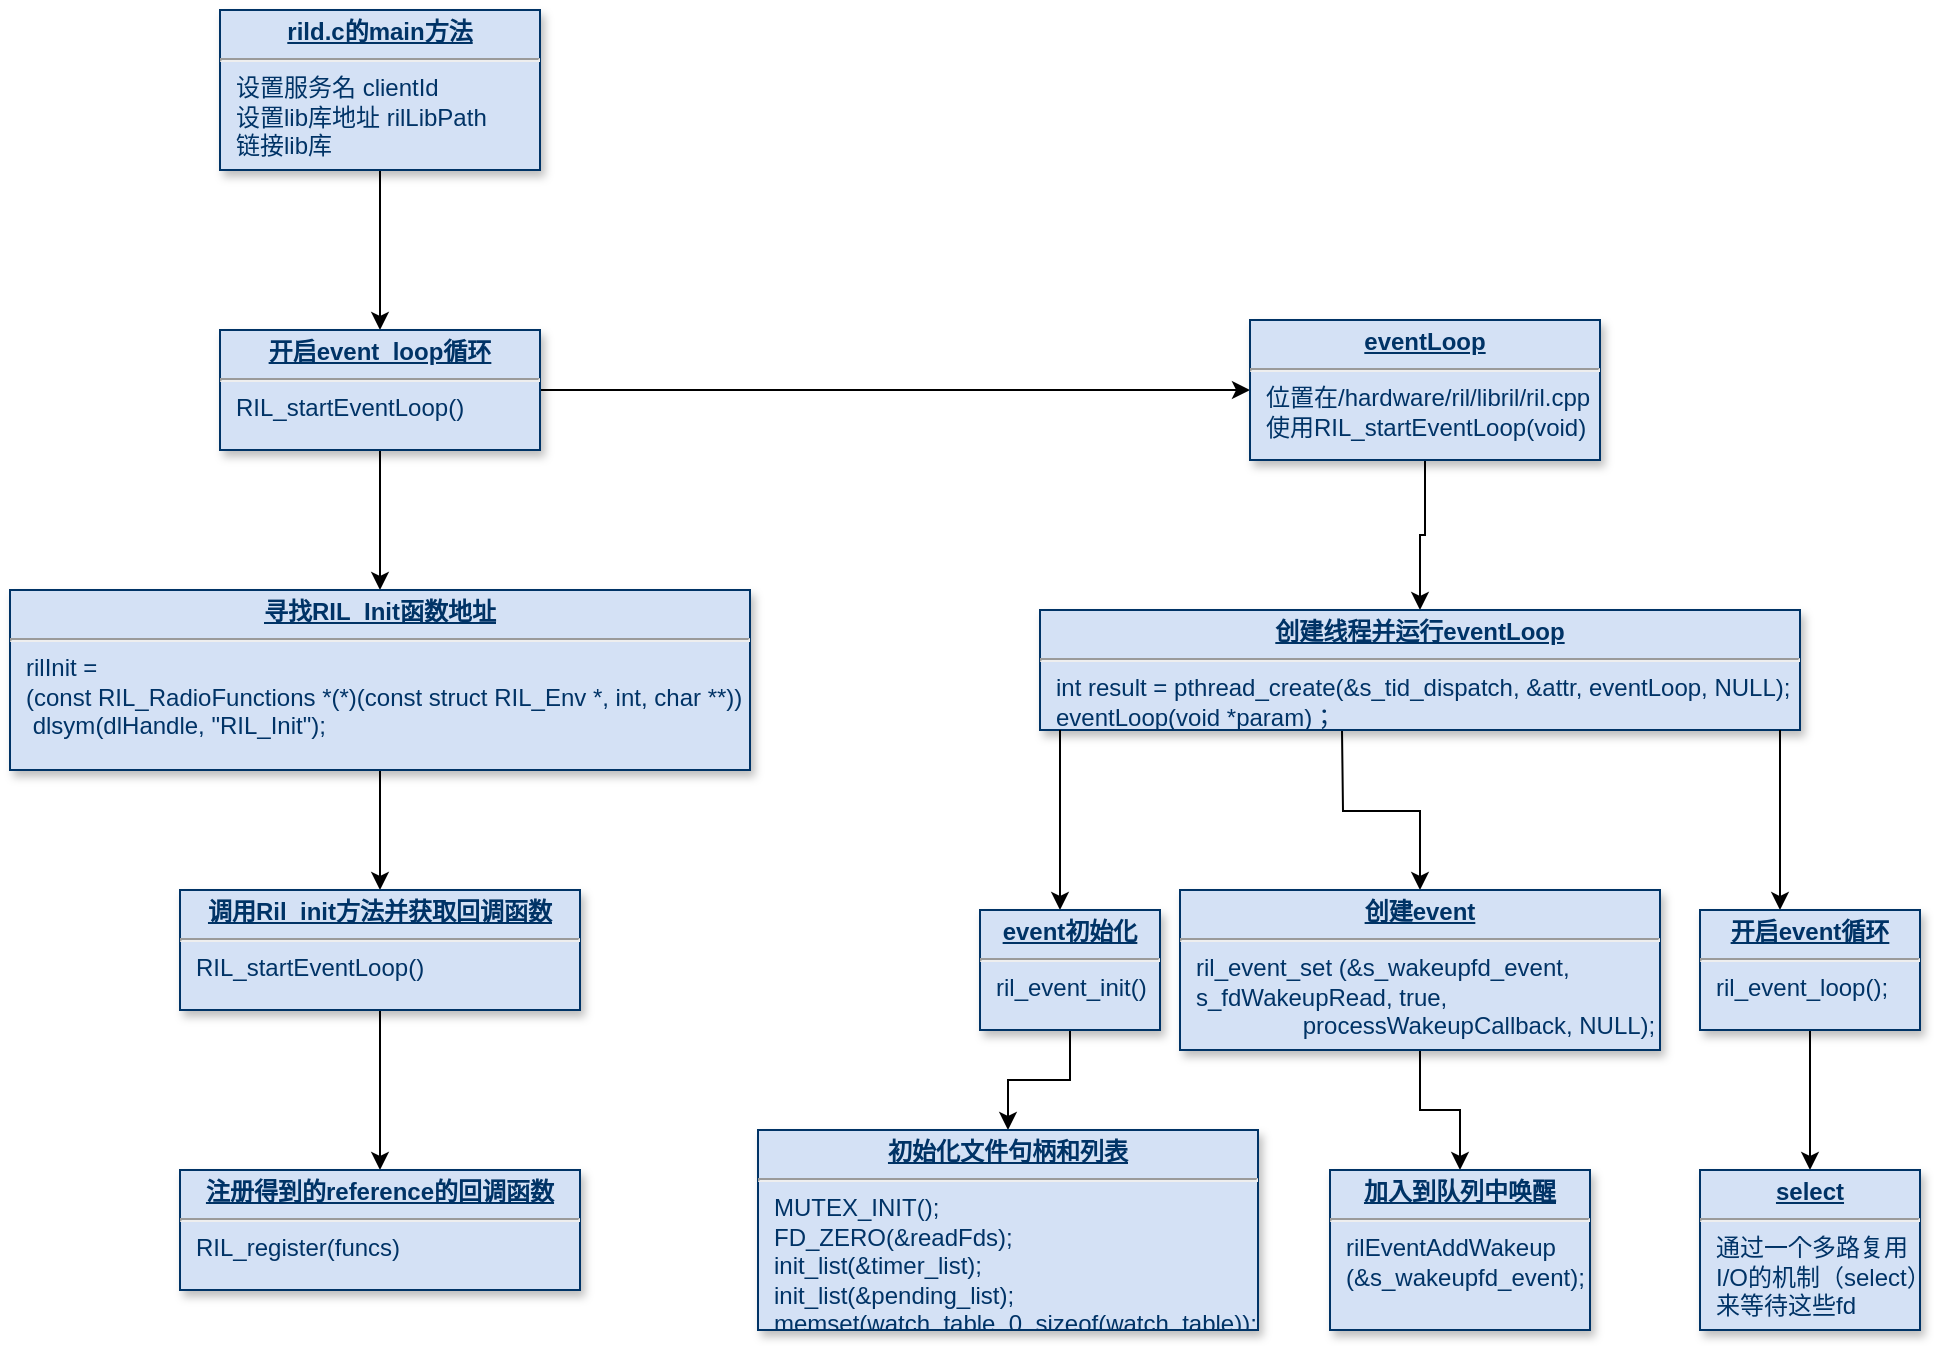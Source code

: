 <mxfile version="15.7.4" type="github">
  <diagram name="Page-1" id="efa7a0a1-bf9b-a30e-e6df-94a7791c09e9">
    <mxGraphModel dx="1422" dy="762" grid="1" gridSize="10" guides="1" tooltips="1" connect="1" arrows="1" fold="1" page="1" pageScale="1" pageWidth="1654" pageHeight="2336" background="none" math="0" shadow="0">
      <root>
        <mxCell id="0" />
        <mxCell id="1" parent="0" />
        <mxCell id="EKuOJ4cv29JxxuzC1nA7-30" value="" style="edgeStyle=orthogonalEdgeStyle;rounded=0;orthogonalLoop=1;jettySize=auto;html=1;" edge="1" parent="1" source="29" target="EKuOJ4cv29JxxuzC1nA7-29">
          <mxGeometry relative="1" as="geometry" />
        </mxCell>
        <mxCell id="29" value="&lt;p style=&quot;margin: 4px 0px 0px ; text-align: center&quot;&gt;&lt;b&gt;&lt;u&gt;rild.c的main方法&lt;/u&gt;&lt;/b&gt;&lt;br&gt;&lt;/p&gt;&lt;hr&gt;&lt;p style=&quot;margin: 0px ; margin-left: 8px&quot;&gt;设置服务名 clientId&lt;/p&gt;&lt;p style=&quot;margin: 0px ; margin-left: 8px&quot;&gt;设置lib库地址 rilLibPath&lt;br&gt;&lt;/p&gt;&lt;p style=&quot;margin: 0px ; margin-left: 8px&quot;&gt;链接lib库&lt;br&gt;&lt;/p&gt;" style="verticalAlign=top;align=left;overflow=fill;fontSize=12;fontFamily=Helvetica;html=1;strokeColor=#003366;shadow=1;fillColor=#D4E1F5;fontColor=#003366" parent="1" vertex="1">
          <mxGeometry x="720" y="70" width="160" height="80" as="geometry" />
        </mxCell>
        <mxCell id="EKuOJ4cv29JxxuzC1nA7-32" value="" style="edgeStyle=orthogonalEdgeStyle;rounded=0;orthogonalLoop=1;jettySize=auto;html=1;" edge="1" parent="1" source="EKuOJ4cv29JxxuzC1nA7-29" target="EKuOJ4cv29JxxuzC1nA7-31">
          <mxGeometry relative="1" as="geometry" />
        </mxCell>
        <mxCell id="EKuOJ4cv29JxxuzC1nA7-38" value="" style="edgeStyle=orthogonalEdgeStyle;rounded=0;orthogonalLoop=1;jettySize=auto;html=1;" edge="1" parent="1" source="EKuOJ4cv29JxxuzC1nA7-29" target="EKuOJ4cv29JxxuzC1nA7-37">
          <mxGeometry relative="1" as="geometry" />
        </mxCell>
        <mxCell id="EKuOJ4cv29JxxuzC1nA7-29" value="&lt;p style=&quot;margin: 4px 0px 0px ; text-align: center&quot;&gt;&lt;b&gt;&lt;u&gt;开启event_loop循环&lt;/u&gt;&lt;/b&gt;&lt;br&gt;&lt;/p&gt;&lt;hr&gt;&lt;p style=&quot;margin: 0px ; margin-left: 8px&quot;&gt;RIL_startEventLoop()&lt;br&gt;&lt;/p&gt;" style="verticalAlign=top;align=left;overflow=fill;fontSize=12;fontFamily=Helvetica;html=1;strokeColor=#003366;shadow=1;fillColor=#D4E1F5;fontColor=#003366" vertex="1" parent="1">
          <mxGeometry x="720" y="230" width="160" height="60" as="geometry" />
        </mxCell>
        <mxCell id="EKuOJ4cv29JxxuzC1nA7-34" value="" style="edgeStyle=orthogonalEdgeStyle;rounded=0;orthogonalLoop=1;jettySize=auto;html=1;" edge="1" parent="1" source="EKuOJ4cv29JxxuzC1nA7-31" target="EKuOJ4cv29JxxuzC1nA7-33">
          <mxGeometry relative="1" as="geometry" />
        </mxCell>
        <mxCell id="EKuOJ4cv29JxxuzC1nA7-31" value="&lt;p style=&quot;margin: 4px 0px 0px ; text-align: center&quot;&gt;&lt;b&gt;&lt;u&gt;寻找RIL_Init函数地址&lt;/u&gt;&lt;/b&gt;&lt;br&gt;&lt;/p&gt;&lt;hr&gt;&lt;p style=&quot;margin: 0px ; margin-left: 8px&quot;&gt;rilInit =&lt;/p&gt;&lt;p style=&quot;margin: 0px ; margin-left: 8px&quot;&gt;(const RIL_Radio&lt;span&gt;Functions&amp;nbsp;&lt;/span&gt;&lt;span&gt;*(*)(const&amp;nbsp;&lt;/span&gt;&lt;span&gt;struct RIL_Env *,&amp;nbsp;&lt;/span&gt;&lt;span&gt;int, char **))&lt;/span&gt;&lt;/p&gt;&lt;p style=&quot;margin: 0px ; margin-left: 8px&quot;&gt;&amp;nbsp;&lt;span&gt;dlsym&lt;/span&gt;&lt;span&gt;(dlHandle, &quot;RIL_Init&quot;);&lt;/span&gt;&lt;/p&gt;" style="verticalAlign=top;align=left;overflow=fill;fontSize=12;fontFamily=Helvetica;html=1;strokeColor=#003366;shadow=1;fillColor=#D4E1F5;fontColor=#003366" vertex="1" parent="1">
          <mxGeometry x="615" y="360" width="370" height="90" as="geometry" />
        </mxCell>
        <mxCell id="EKuOJ4cv29JxxuzC1nA7-36" value="" style="edgeStyle=orthogonalEdgeStyle;rounded=0;orthogonalLoop=1;jettySize=auto;html=1;" edge="1" parent="1" source="EKuOJ4cv29JxxuzC1nA7-33" target="EKuOJ4cv29JxxuzC1nA7-35">
          <mxGeometry relative="1" as="geometry" />
        </mxCell>
        <mxCell id="EKuOJ4cv29JxxuzC1nA7-33" value="&lt;p style=&quot;margin: 4px 0px 0px ; text-align: center&quot;&gt;&lt;b&gt;&lt;u&gt;调用Ril_init方法并获取回调函数&lt;/u&gt;&lt;/b&gt;&lt;br&gt;&lt;/p&gt;&lt;hr&gt;&lt;p style=&quot;margin: 0px ; margin-left: 8px&quot;&gt;RIL_startEventLoop()&lt;br&gt;&lt;/p&gt;" style="verticalAlign=top;align=left;overflow=fill;fontSize=12;fontFamily=Helvetica;html=1;strokeColor=#003366;shadow=1;fillColor=#D4E1F5;fontColor=#003366" vertex="1" parent="1">
          <mxGeometry x="700" y="510" width="200" height="60" as="geometry" />
        </mxCell>
        <mxCell id="EKuOJ4cv29JxxuzC1nA7-35" value="&lt;p style=&quot;margin: 4px 0px 0px ; text-align: center&quot;&gt;&lt;b&gt;&lt;u&gt;注册得到的reference的回调函数&lt;/u&gt;&lt;/b&gt;&lt;br&gt;&lt;/p&gt;&lt;hr&gt;&lt;p style=&quot;margin: 0px ; margin-left: 8px&quot;&gt;RIL_register(funcs)&lt;br&gt;&lt;/p&gt;" style="verticalAlign=top;align=left;overflow=fill;fontSize=12;fontFamily=Helvetica;html=1;strokeColor=#003366;shadow=1;fillColor=#D4E1F5;fontColor=#003366" vertex="1" parent="1">
          <mxGeometry x="700" y="650" width="200" height="60" as="geometry" />
        </mxCell>
        <mxCell id="EKuOJ4cv29JxxuzC1nA7-42" value="" style="edgeStyle=orthogonalEdgeStyle;rounded=0;orthogonalLoop=1;jettySize=auto;html=1;" edge="1" parent="1" source="EKuOJ4cv29JxxuzC1nA7-37" target="EKuOJ4cv29JxxuzC1nA7-41">
          <mxGeometry relative="1" as="geometry" />
        </mxCell>
        <mxCell id="EKuOJ4cv29JxxuzC1nA7-37" value="&lt;p style=&quot;margin: 4px 0px 0px ; text-align: center&quot;&gt;&lt;b&gt;&lt;u&gt;eventLoop&lt;/u&gt;&lt;/b&gt;&lt;br&gt;&lt;/p&gt;&lt;hr&gt;&lt;p style=&quot;margin: 0px ; margin-left: 8px&quot;&gt;位置在/hardware/ril/libril/ril.cpp&lt;br&gt;&lt;/p&gt;&lt;p style=&quot;margin: 0px ; margin-left: 8px&quot;&gt;使用RIL_startEventLoop(void)&lt;br&gt;&lt;/p&gt;" style="verticalAlign=top;align=left;overflow=fill;fontSize=12;fontFamily=Helvetica;html=1;strokeColor=#003366;shadow=1;fillColor=#D4E1F5;fontColor=#003366" vertex="1" parent="1">
          <mxGeometry x="1235" y="225" width="175" height="70" as="geometry" />
        </mxCell>
        <mxCell id="EKuOJ4cv29JxxuzC1nA7-44" value="" style="edgeStyle=orthogonalEdgeStyle;rounded=0;orthogonalLoop=1;jettySize=auto;html=1;" edge="1" parent="1" target="EKuOJ4cv29JxxuzC1nA7-43">
          <mxGeometry relative="1" as="geometry">
            <mxPoint x="1281" y="430" as="sourcePoint" />
          </mxGeometry>
        </mxCell>
        <mxCell id="EKuOJ4cv29JxxuzC1nA7-41" value="&lt;p style=&quot;margin: 4px 0px 0px ; text-align: center&quot;&gt;&lt;b&gt;&lt;u&gt;创建线程并运行eventLoop&lt;/u&gt;&lt;/b&gt;&lt;br&gt;&lt;/p&gt;&lt;hr&gt;&lt;p style=&quot;margin: 0px ; margin-left: 8px&quot;&gt;int result = pthread_create(&amp;amp;s_tid_dispatch, &amp;amp;attr, eventLoop, NULL);&lt;br&gt;&lt;/p&gt;&lt;p style=&quot;margin: 0px ; margin-left: 8px&quot;&gt;eventLoop(void *param)；&lt;br&gt;&lt;/p&gt;" style="verticalAlign=top;align=left;overflow=fill;fontSize=12;fontFamily=Helvetica;html=1;strokeColor=#003366;shadow=1;fillColor=#D4E1F5;fontColor=#003366" vertex="1" parent="1">
          <mxGeometry x="1130" y="370" width="380" height="60" as="geometry" />
        </mxCell>
        <mxCell id="EKuOJ4cv29JxxuzC1nA7-52" value="" style="edgeStyle=orthogonalEdgeStyle;rounded=0;orthogonalLoop=1;jettySize=auto;html=1;" edge="1" parent="1" source="EKuOJ4cv29JxxuzC1nA7-43" target="EKuOJ4cv29JxxuzC1nA7-51">
          <mxGeometry relative="1" as="geometry" />
        </mxCell>
        <mxCell id="EKuOJ4cv29JxxuzC1nA7-43" value="&lt;p style=&quot;margin: 4px 0px 0px ; text-align: center&quot;&gt;&lt;b&gt;&lt;u&gt;创建event&lt;/u&gt;&lt;/b&gt;&lt;br&gt;&lt;/p&gt;&lt;hr&gt;&lt;p style=&quot;margin: 0px ; margin-left: 8px&quot;&gt;ril_event_set (&amp;amp;s_wakeupfd_event,&amp;nbsp;&lt;/p&gt;&lt;p style=&quot;margin: 0px ; margin-left: 8px&quot;&gt;s_fdWakeupRead, true,&lt;/p&gt;&lt;p style=&quot;margin: 0px ; margin-left: 8px&quot;&gt;&amp;nbsp; &amp;nbsp; &amp;nbsp; &amp;nbsp; &amp;nbsp; &amp;nbsp; &amp;nbsp; &amp;nbsp; processWakeupCallback, NULL);&lt;/p&gt;" style="verticalAlign=top;align=left;overflow=fill;fontSize=12;fontFamily=Helvetica;html=1;strokeColor=#003366;shadow=1;fillColor=#D4E1F5;fontColor=#003366" vertex="1" parent="1">
          <mxGeometry x="1200" y="510" width="240" height="80" as="geometry" />
        </mxCell>
        <mxCell id="EKuOJ4cv29JxxuzC1nA7-45" value="" style="endArrow=classic;html=1;rounded=0;" edge="1" parent="1">
          <mxGeometry width="50" height="50" relative="1" as="geometry">
            <mxPoint x="1140" y="430" as="sourcePoint" />
            <mxPoint x="1140" y="520" as="targetPoint" />
          </mxGeometry>
        </mxCell>
        <mxCell id="EKuOJ4cv29JxxuzC1nA7-50" value="" style="edgeStyle=orthogonalEdgeStyle;rounded=0;orthogonalLoop=1;jettySize=auto;html=1;" edge="1" parent="1" source="EKuOJ4cv29JxxuzC1nA7-46" target="EKuOJ4cv29JxxuzC1nA7-49">
          <mxGeometry relative="1" as="geometry" />
        </mxCell>
        <mxCell id="EKuOJ4cv29JxxuzC1nA7-46" value="&lt;p style=&quot;margin: 4px 0px 0px ; text-align: center&quot;&gt;&lt;b&gt;&lt;u&gt;event初始化&lt;/u&gt;&lt;/b&gt;&lt;br&gt;&lt;/p&gt;&lt;hr&gt;&lt;p style=&quot;margin: 0px ; margin-left: 8px&quot;&gt;ril_event_init()&lt;br&gt;&lt;/p&gt;" style="verticalAlign=top;align=left;overflow=fill;fontSize=12;fontFamily=Helvetica;html=1;strokeColor=#003366;shadow=1;fillColor=#D4E1F5;fontColor=#003366" vertex="1" parent="1">
          <mxGeometry x="1100" y="520" width="90" height="60" as="geometry" />
        </mxCell>
        <mxCell id="EKuOJ4cv29JxxuzC1nA7-49" value="&lt;p style=&quot;margin: 4px 0px 0px ; text-align: center&quot;&gt;&lt;b&gt;&lt;u&gt;初始化文件句柄和列表&lt;/u&gt;&lt;/b&gt;&lt;br&gt;&lt;/p&gt;&lt;hr&gt;&lt;p style=&quot;margin: 0px ; margin-left: 8px&quot;&gt;MUTEX_INIT();&lt;/p&gt;&lt;p style=&quot;margin: 0px ; margin-left: 8px&quot;&gt;FD_ZERO(&amp;amp;readFds);&lt;/p&gt;&lt;p style=&quot;margin: 0px ; margin-left: 8px&quot;&gt;init_list(&amp;amp;timer_list);&lt;/p&gt;&lt;p style=&quot;margin: 0px ; margin-left: 8px&quot;&gt;init_list(&amp;amp;pending_list);&lt;/p&gt;&lt;p style=&quot;margin: 0px ; margin-left: 8px&quot;&gt;memset(watch_table, 0, sizeof(watch_table));&lt;/p&gt;" style="verticalAlign=top;align=left;overflow=fill;fontSize=12;fontFamily=Helvetica;html=1;strokeColor=#003366;shadow=1;fillColor=#D4E1F5;fontColor=#003366" vertex="1" parent="1">
          <mxGeometry x="989" y="630" width="250" height="100" as="geometry" />
        </mxCell>
        <mxCell id="EKuOJ4cv29JxxuzC1nA7-51" value="&lt;p style=&quot;margin: 4px 0px 0px ; text-align: center&quot;&gt;&lt;b&gt;&lt;u&gt;加入到队列中唤醒&lt;/u&gt;&lt;/b&gt;&lt;br&gt;&lt;/p&gt;&lt;hr&gt;&lt;p style=&quot;margin: 0px ; margin-left: 8px&quot;&gt;rilEventAddWakeup&amp;nbsp;&lt;/p&gt;&lt;p style=&quot;margin: 0px ; margin-left: 8px&quot;&gt;(&amp;amp;s_wakeupfd_event);&lt;br&gt;&lt;/p&gt;" style="verticalAlign=top;align=left;overflow=fill;fontSize=12;fontFamily=Helvetica;html=1;strokeColor=#003366;shadow=1;fillColor=#D4E1F5;fontColor=#003366" vertex="1" parent="1">
          <mxGeometry x="1275" y="650" width="130" height="80" as="geometry" />
        </mxCell>
        <mxCell id="EKuOJ4cv29JxxuzC1nA7-61" value="" style="endArrow=classic;html=1;rounded=0;" edge="1" parent="1">
          <mxGeometry width="50" height="50" relative="1" as="geometry">
            <mxPoint x="1500" y="430" as="sourcePoint" />
            <mxPoint x="1500" y="520" as="targetPoint" />
          </mxGeometry>
        </mxCell>
        <mxCell id="EKuOJ4cv29JxxuzC1nA7-65" value="" style="edgeStyle=orthogonalEdgeStyle;rounded=0;orthogonalLoop=1;jettySize=auto;html=1;" edge="1" parent="1" source="EKuOJ4cv29JxxuzC1nA7-62" target="EKuOJ4cv29JxxuzC1nA7-64">
          <mxGeometry relative="1" as="geometry" />
        </mxCell>
        <mxCell id="EKuOJ4cv29JxxuzC1nA7-62" value="&lt;p style=&quot;margin: 4px 0px 0px ; text-align: center&quot;&gt;&lt;b&gt;&lt;u&gt;开启event循环&lt;/u&gt;&lt;/b&gt;&lt;br&gt;&lt;/p&gt;&lt;hr&gt;&lt;p style=&quot;margin: 0px ; margin-left: 8px&quot;&gt;ril_event_loop();&lt;br&gt;&lt;/p&gt;" style="verticalAlign=top;align=left;overflow=fill;fontSize=12;fontFamily=Helvetica;html=1;strokeColor=#003366;shadow=1;fillColor=#D4E1F5;fontColor=#003366" vertex="1" parent="1">
          <mxGeometry x="1460" y="520" width="110" height="60" as="geometry" />
        </mxCell>
        <mxCell id="EKuOJ4cv29JxxuzC1nA7-64" value="&lt;p style=&quot;margin: 4px 0px 0px ; text-align: center&quot;&gt;&lt;b&gt;&lt;u&gt;select&lt;/u&gt;&lt;/b&gt;&lt;br&gt;&lt;/p&gt;&lt;hr&gt;&lt;p style=&quot;margin: 0px ; margin-left: 8px&quot;&gt;通过一个多路复用&lt;/p&gt;&lt;p style=&quot;margin: 0px ; margin-left: 8px&quot;&gt;I/O的机制（select）&lt;/p&gt;&lt;p style=&quot;margin: 0px ; margin-left: 8px&quot;&gt;来等待这些fd&lt;br&gt;&lt;/p&gt;" style="verticalAlign=top;align=left;overflow=fill;fontSize=12;fontFamily=Helvetica;html=1;strokeColor=#003366;shadow=1;fillColor=#D4E1F5;fontColor=#003366" vertex="1" parent="1">
          <mxGeometry x="1460" y="650" width="110" height="80" as="geometry" />
        </mxCell>
      </root>
    </mxGraphModel>
  </diagram>
</mxfile>
